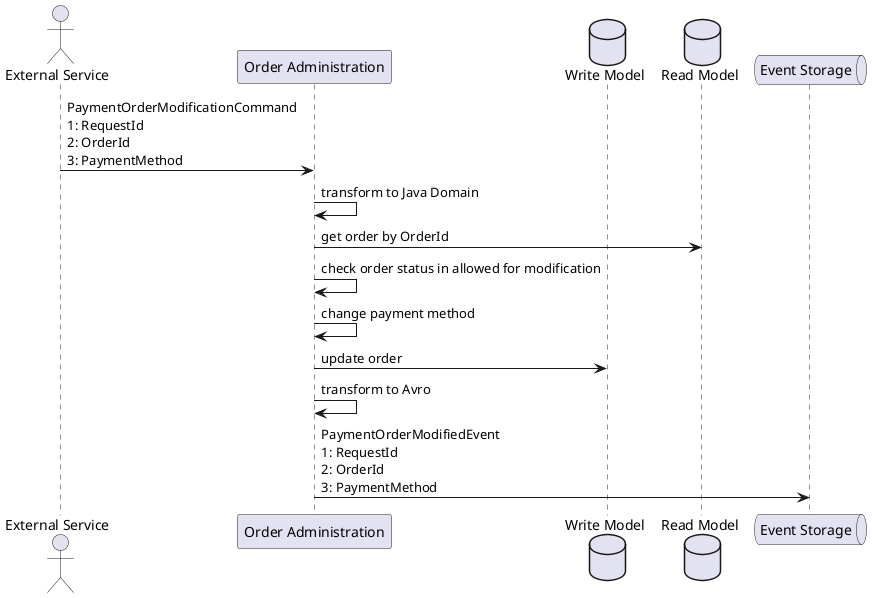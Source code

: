 @startuml
'https://plantuml.com/sequence-diagram

actor "External Service" as ES
participant "Order Administration" as OA
database "Write Model" as WM
database "Read Model" as RM
queue "Event Storage" as ESG

ES -> OA: PaymentOrderModificationCommand\n1: RequestId\n2: OrderId\n3: PaymentMethod
OA -> OA: transform to Java Domain
OA -> RM: get order by OrderId
OA -> OA: check order status in allowed for modification
OA -> OA: change payment method
OA -> WM: update order
OA -> OA: transform to Avro
OA -> ESG: PaymentOrderModifiedEvent\n1: RequestId\n2: OrderId\n3: PaymentMethod

@enduml
